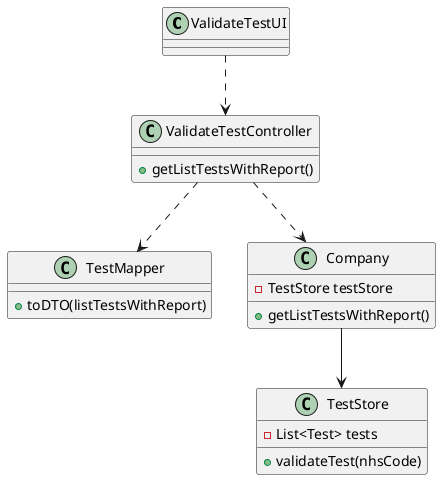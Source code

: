 @startuml
'https://plantuml.com/class-diagram

class ValidateTestUI

class ValidateTestController{
+getListTestsWithReport()

}

class TestStore{
-List<Test> tests

+validateTest(nhsCode)
}

class TestMapper{


+toDTO(listTestsWithReport)
}

class Company{
-TestStore testStore

+getListTestsWithReport()
}

ValidateTestUI ..> ValidateTestController
ValidateTestController ..> Company
ValidateTestController ..> TestMapper
Company --> TestStore

@enduml